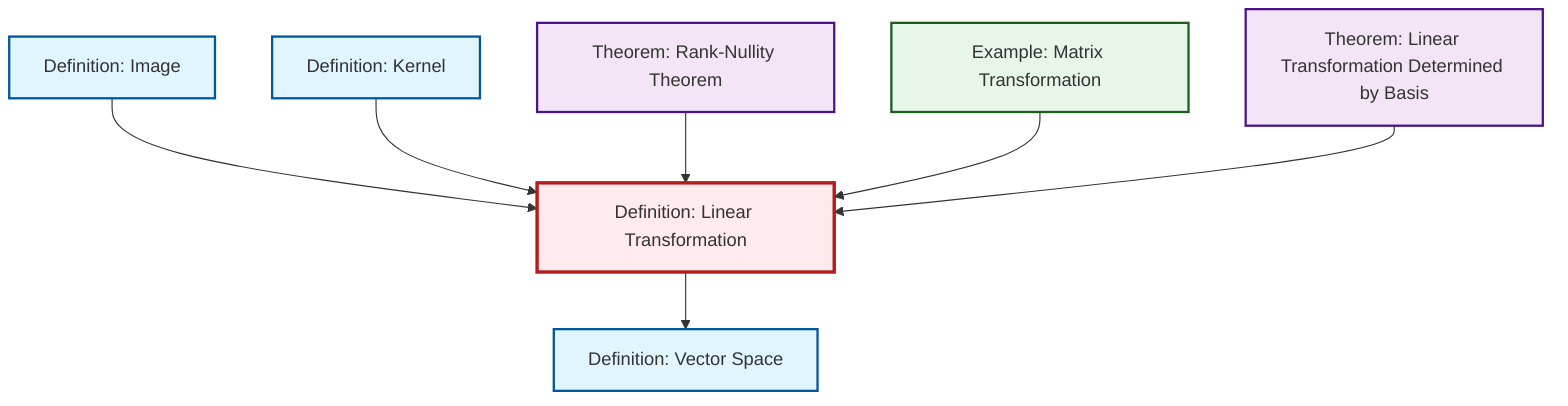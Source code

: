 graph TD
    classDef definition fill:#e1f5fe,stroke:#01579b,stroke-width:2px
    classDef theorem fill:#f3e5f5,stroke:#4a148c,stroke-width:2px
    classDef axiom fill:#fff3e0,stroke:#e65100,stroke-width:2px
    classDef example fill:#e8f5e9,stroke:#1b5e20,stroke-width:2px
    classDef current fill:#ffebee,stroke:#b71c1c,stroke-width:3px
    def-kernel["Definition: Kernel"]:::definition
    def-vector-space["Definition: Vector Space"]:::definition
    thm-rank-nullity["Theorem: Rank-Nullity Theorem"]:::theorem
    thm-linear-transformation-basis["Theorem: Linear Transformation Determined by Basis"]:::theorem
    ex-matrix-transformation["Example: Matrix Transformation"]:::example
    def-linear-transformation["Definition: Linear Transformation"]:::definition
    def-image["Definition: Image"]:::definition
    def-image --> def-linear-transformation
    def-kernel --> def-linear-transformation
    thm-rank-nullity --> def-linear-transformation
    ex-matrix-transformation --> def-linear-transformation
    thm-linear-transformation-basis --> def-linear-transformation
    def-linear-transformation --> def-vector-space
    class def-linear-transformation current